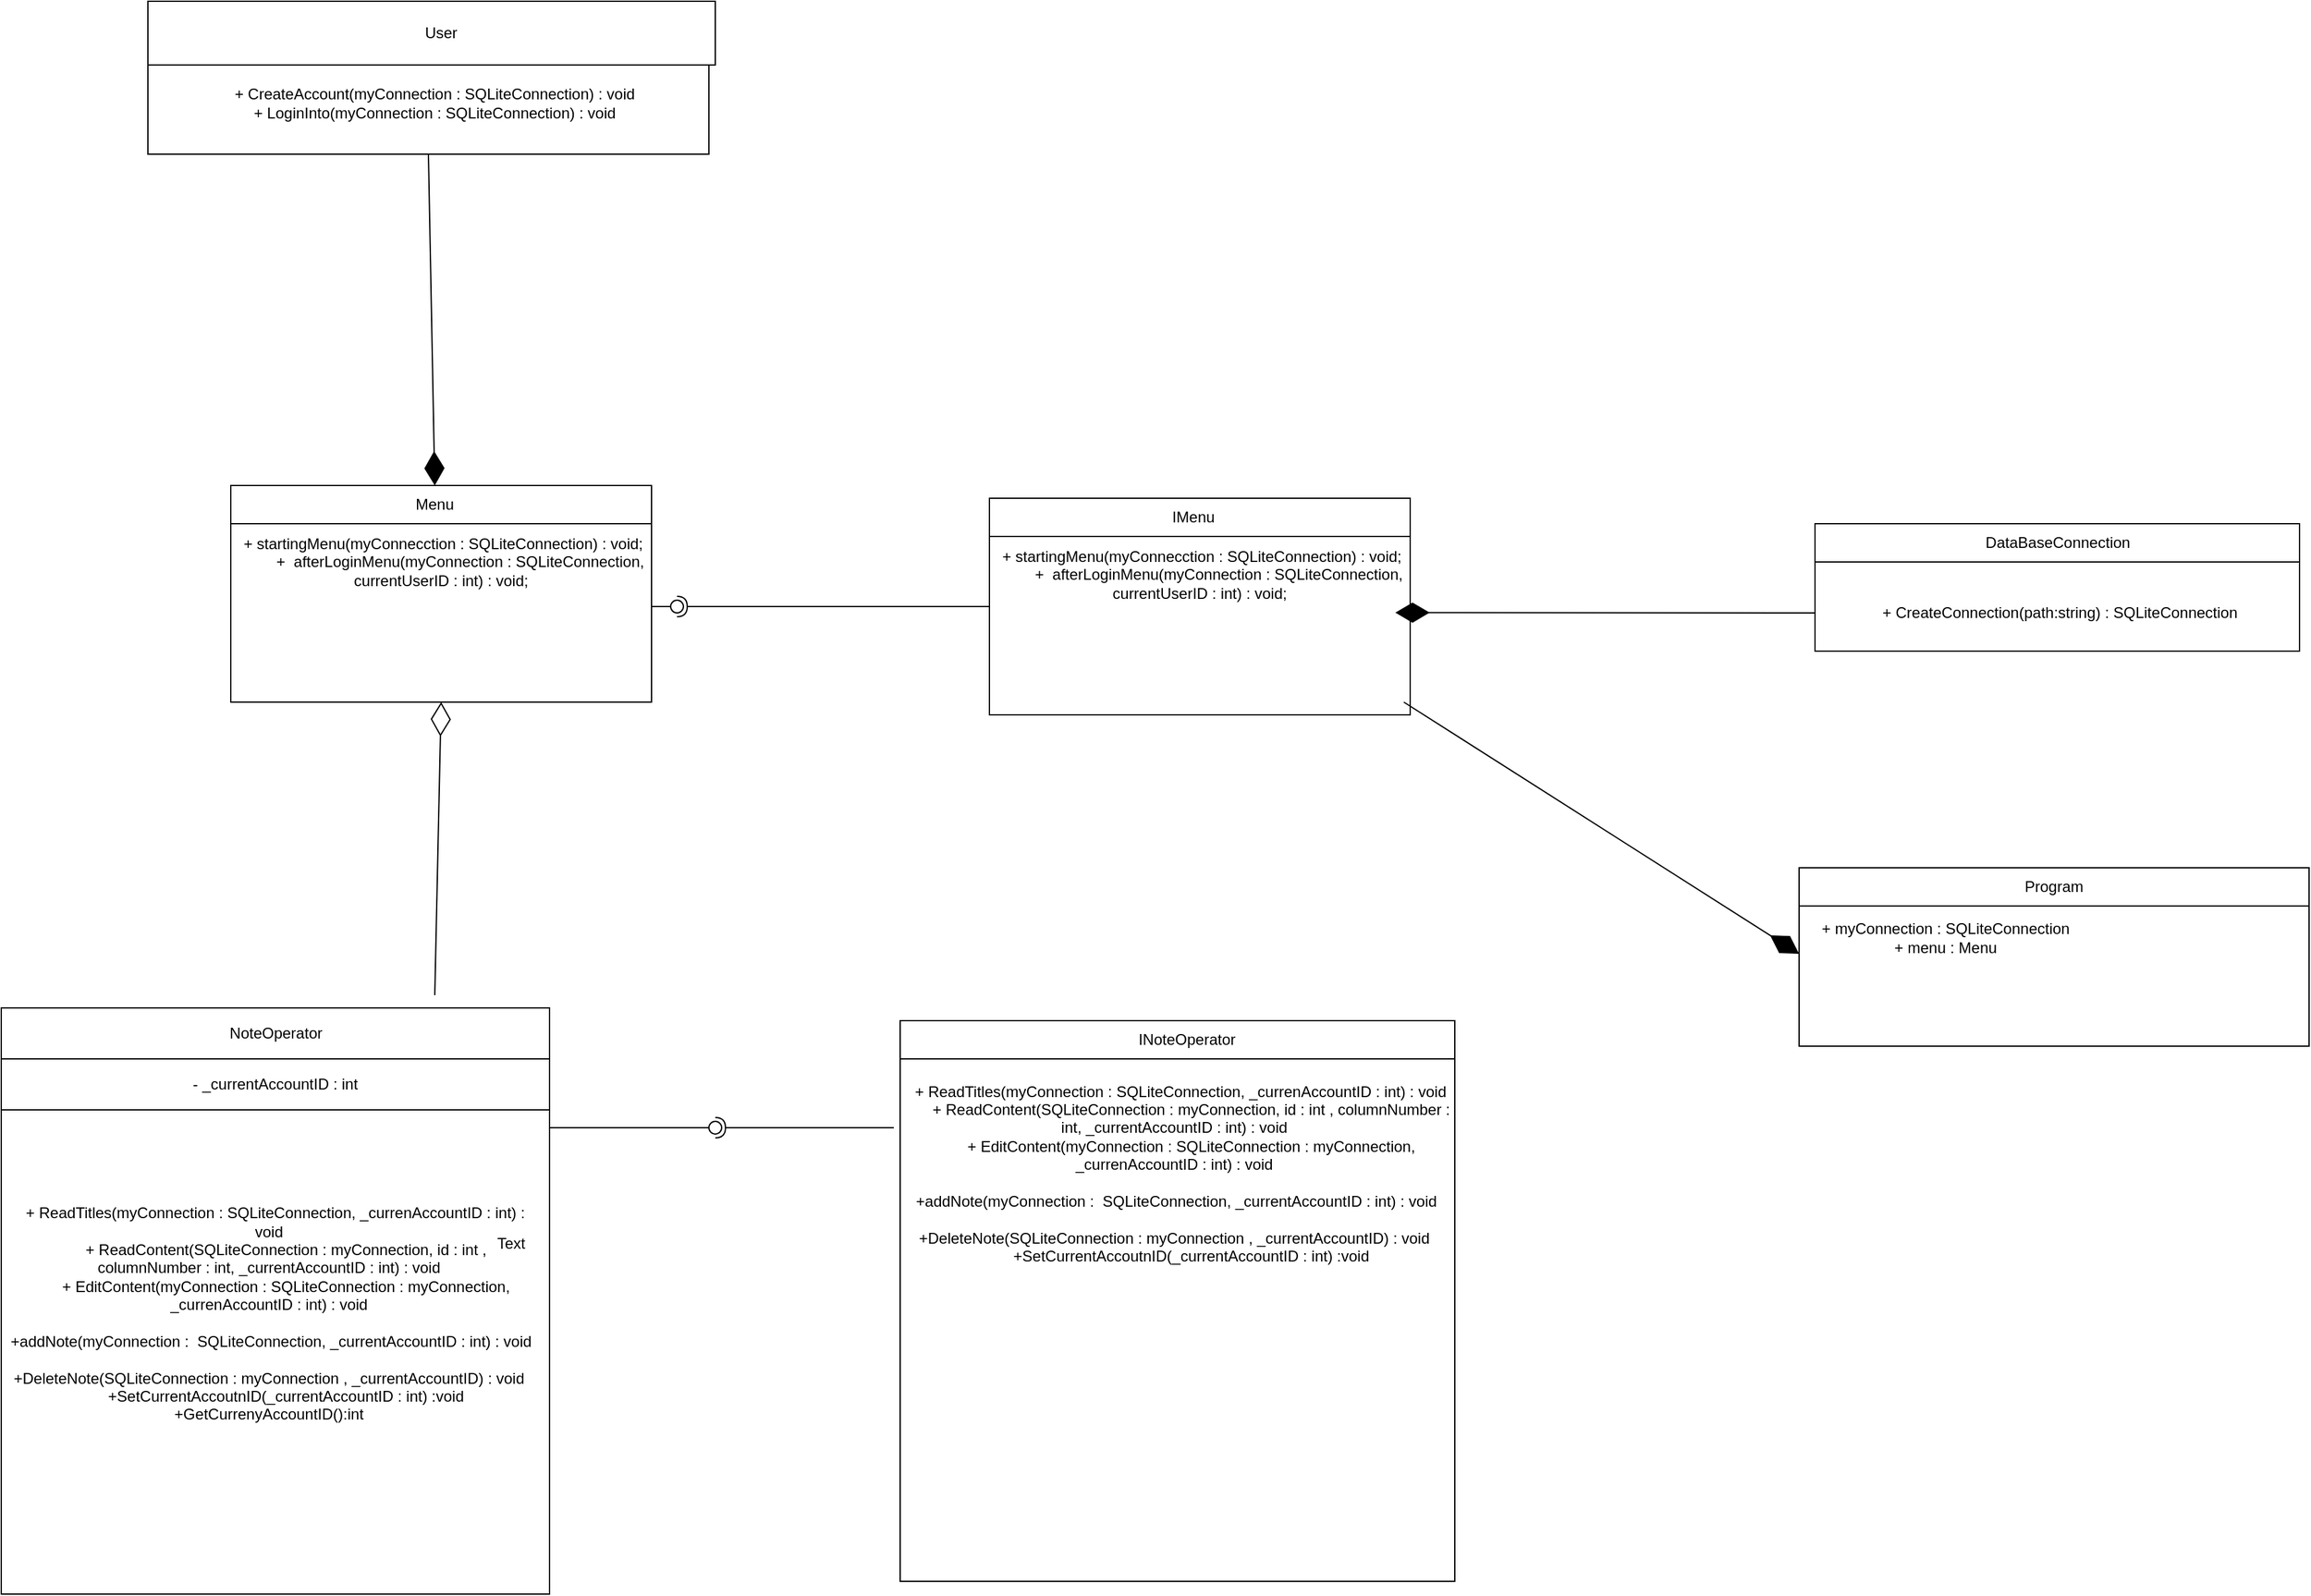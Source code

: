 <mxfile version="20.4.2" type="github">
  <diagram name="Page-1" id="e7e014a7-5840-1c2e-5031-d8a46d1fe8dd">
    <mxGraphModel dx="2069" dy="1688" grid="1" gridSize="10" guides="1" tooltips="1" connect="1" arrows="1" fold="1" page="1" pageScale="1" pageWidth="1169" pageHeight="826" background="none" math="0" shadow="0">
      <root>
        <mxCell id="0" />
        <mxCell id="1" parent="0" />
        <mxCell id="R8lPQVLOUjRNBmfxP-ur-41" value="" style="rounded=0;whiteSpace=wrap;html=1;" vertex="1" parent="1">
          <mxGeometry x="420" y="-40" width="330" height="150" as="geometry" />
        </mxCell>
        <mxCell id="R8lPQVLOUjRNBmfxP-ur-42" value="&amp;nbsp;+ startingMenu(myConnecction : SQLiteConnection) : void;&lt;br&gt;&amp;nbsp; &amp;nbsp; &amp;nbsp; &amp;nbsp; &amp;nbsp;+&amp;nbsp; afterLoginMenu(myConnection : SQLiteConnection, currentUserID : int) : void;" style="text;html=1;strokeColor=none;fillColor=none;align=center;verticalAlign=middle;whiteSpace=wrap;rounded=0;" vertex="1" parent="1">
          <mxGeometry x="420" y="-30" width="330" height="60" as="geometry" />
        </mxCell>
        <mxCell id="R8lPQVLOUjRNBmfxP-ur-43" value="" style="rounded=0;whiteSpace=wrap;html=1;" vertex="1" parent="1">
          <mxGeometry x="420" y="-60" width="330" height="30" as="geometry" />
        </mxCell>
        <mxCell id="R8lPQVLOUjRNBmfxP-ur-44" value="Menu" style="text;html=1;strokeColor=none;fillColor=none;align=center;verticalAlign=middle;whiteSpace=wrap;rounded=0;" vertex="1" parent="1">
          <mxGeometry x="470" y="-60" width="220" height="30" as="geometry" />
        </mxCell>
        <mxCell id="R8lPQVLOUjRNBmfxP-ur-45" value="" style="rounded=0;orthogonalLoop=1;jettySize=auto;html=1;endArrow=none;endFill=0;sketch=0;sourcePerimeterSpacing=0;targetPerimeterSpacing=0;" edge="1" target="R8lPQVLOUjRNBmfxP-ur-47" parent="1">
          <mxGeometry relative="1" as="geometry">
            <mxPoint x="750" y="35" as="sourcePoint" />
          </mxGeometry>
        </mxCell>
        <mxCell id="R8lPQVLOUjRNBmfxP-ur-46" value="" style="rounded=0;orthogonalLoop=1;jettySize=auto;html=1;endArrow=halfCircle;endFill=0;entryX=0.5;entryY=0.5;endSize=6;strokeWidth=1;sketch=0;" edge="1" target="R8lPQVLOUjRNBmfxP-ur-47" parent="1">
          <mxGeometry relative="1" as="geometry">
            <mxPoint x="1020" y="35" as="sourcePoint" />
          </mxGeometry>
        </mxCell>
        <mxCell id="R8lPQVLOUjRNBmfxP-ur-47" value="" style="ellipse;whiteSpace=wrap;html=1;align=center;aspect=fixed;resizable=0;points=[];outlineConnect=0;sketch=0;" vertex="1" parent="1">
          <mxGeometry x="765" y="30" width="10" height="10" as="geometry" />
        </mxCell>
        <mxCell id="R8lPQVLOUjRNBmfxP-ur-48" value="" style="rounded=0;whiteSpace=wrap;html=1;" vertex="1" parent="1">
          <mxGeometry x="1015" y="-30" width="330" height="150" as="geometry" />
        </mxCell>
        <mxCell id="R8lPQVLOUjRNBmfxP-ur-49" value="&amp;nbsp;+ startingMenu(myConnecction : SQLiteConnection) : void;&lt;br&gt;&amp;nbsp; &amp;nbsp; &amp;nbsp; &amp;nbsp; &amp;nbsp;+&amp;nbsp; afterLoginMenu(myConnection : SQLiteConnection, currentUserID : int) : void;" style="text;html=1;strokeColor=none;fillColor=none;align=center;verticalAlign=middle;whiteSpace=wrap;rounded=0;" vertex="1" parent="1">
          <mxGeometry x="1010" y="-20" width="340" height="60" as="geometry" />
        </mxCell>
        <mxCell id="R8lPQVLOUjRNBmfxP-ur-50" value="" style="rounded=0;whiteSpace=wrap;html=1;" vertex="1" parent="1">
          <mxGeometry x="1015" y="-50" width="330" height="30" as="geometry" />
        </mxCell>
        <mxCell id="R8lPQVLOUjRNBmfxP-ur-51" value="IMenu" style="text;html=1;strokeColor=none;fillColor=none;align=center;verticalAlign=middle;whiteSpace=wrap;rounded=0;" vertex="1" parent="1">
          <mxGeometry x="1065" y="-50" width="220" height="30" as="geometry" />
        </mxCell>
        <mxCell id="R8lPQVLOUjRNBmfxP-ur-52" value="" style="html=1;" vertex="1" parent="1">
          <mxGeometry x="240" y="390" width="430" height="420" as="geometry" />
        </mxCell>
        <mxCell id="R8lPQVLOUjRNBmfxP-ur-53" value="NoteOperator" style="html=1;" vertex="1" parent="1">
          <mxGeometry x="240" y="350" width="430" height="40" as="geometry" />
        </mxCell>
        <mxCell id="R8lPQVLOUjRNBmfxP-ur-54" value="" style="rounded=0;whiteSpace=wrap;html=1;" vertex="1" parent="1">
          <mxGeometry x="945" y="380" width="435" height="420" as="geometry" />
        </mxCell>
        <mxCell id="R8lPQVLOUjRNBmfxP-ur-55" value="&lt;div&gt;&amp;nbsp; &amp;nbsp;+ ReadTitles(myConnection : SQLiteConnection, _currenAccountID : int) : void&lt;/div&gt;&lt;div&gt;&amp;nbsp; &amp;nbsp; &amp;nbsp; &amp;nbsp; + ReadContent(SQLiteConnection : myConnection, id : int , columnNumber : int, _currentAccountID : int) : void&lt;/div&gt;&lt;div&gt;&amp;nbsp; &amp;nbsp; &amp;nbsp; &amp;nbsp; + EditContent(myConnection : SQLiteConnection : myConnection, _currenAccountID : int) : void&lt;/div&gt;&lt;div&gt;&amp;nbsp; &amp;nbsp;&amp;nbsp;&lt;/div&gt;&amp;nbsp;+addNote(myConnection :&amp;nbsp; SQLiteConnection, _currentAccountID : int) : void&lt;div&gt;&amp;nbsp; &amp;nbsp; &amp;nbsp; &amp;nbsp;&amp;nbsp;&lt;/div&gt;&lt;div&gt;+DeleteNote(SQLiteConnection : myConnection , _currentAccountID) : void&lt;/div&gt;&lt;div&gt;&amp;nbsp; &amp;nbsp; &amp;nbsp; &amp;nbsp; +SetCurrentAccoutnID(_currentAccountID : int) :void&lt;/div&gt;" style="text;html=1;strokeColor=none;fillColor=none;align=center;verticalAlign=middle;whiteSpace=wrap;rounded=0;" vertex="1" parent="1">
          <mxGeometry x="940" y="350" width="440" height="260" as="geometry" />
        </mxCell>
        <mxCell id="R8lPQVLOUjRNBmfxP-ur-56" value="" style="rounded=0;whiteSpace=wrap;html=1;" vertex="1" parent="1">
          <mxGeometry x="945" y="360" width="435" height="30" as="geometry" />
        </mxCell>
        <mxCell id="R8lPQVLOUjRNBmfxP-ur-57" value="INoteOperator" style="text;html=1;strokeColor=none;fillColor=none;align=center;verticalAlign=middle;whiteSpace=wrap;rounded=0;" vertex="1" parent="1">
          <mxGeometry x="1060" y="360" width="220" height="30" as="geometry" />
        </mxCell>
        <mxCell id="R8lPQVLOUjRNBmfxP-ur-63" value="" style="rounded=0;orthogonalLoop=1;jettySize=auto;html=1;endArrow=none;endFill=0;sketch=0;sourcePerimeterSpacing=0;targetPerimeterSpacing=0;" edge="1" target="R8lPQVLOUjRNBmfxP-ur-65" parent="1">
          <mxGeometry relative="1" as="geometry">
            <mxPoint x="670" y="444" as="sourcePoint" />
          </mxGeometry>
        </mxCell>
        <mxCell id="R8lPQVLOUjRNBmfxP-ur-64" value="" style="rounded=0;orthogonalLoop=1;jettySize=auto;html=1;endArrow=halfCircle;endFill=0;entryX=0.5;entryY=0.5;endSize=6;strokeWidth=1;sketch=0;" edge="1" target="R8lPQVLOUjRNBmfxP-ur-65" parent="1">
          <mxGeometry relative="1" as="geometry">
            <mxPoint x="940" y="444" as="sourcePoint" />
          </mxGeometry>
        </mxCell>
        <mxCell id="R8lPQVLOUjRNBmfxP-ur-65" value="" style="ellipse;whiteSpace=wrap;html=1;align=center;aspect=fixed;resizable=0;points=[];outlineConnect=0;sketch=0;" vertex="1" parent="1">
          <mxGeometry x="795" y="439" width="10" height="10" as="geometry" />
        </mxCell>
        <mxCell id="R8lPQVLOUjRNBmfxP-ur-69" value="&lt;div&gt;&amp;nbsp; &amp;nbsp;+ ReadTitles(myConnection : SQLiteConnection, _currenAccountID : int) : void&lt;/div&gt;&lt;div&gt;&amp;nbsp; &amp;nbsp; &amp;nbsp; &amp;nbsp; + ReadContent(SQLiteConnection : myConnection, id : int , columnNumber : int, _currentAccountID : int) : void&lt;/div&gt;&lt;div&gt;&amp;nbsp; &amp;nbsp; &amp;nbsp; &amp;nbsp; + EditContent(myConnection : SQLiteConnection : myConnection, _currenAccountID : int) : void&lt;/div&gt;&lt;div&gt;&amp;nbsp; &amp;nbsp;&amp;nbsp;&lt;/div&gt;&amp;nbsp;+addNote(myConnection :&amp;nbsp; SQLiteConnection, _currentAccountID : int) : void&lt;div&gt;&amp;nbsp; &amp;nbsp; &amp;nbsp; &amp;nbsp;&amp;nbsp;&lt;/div&gt;&lt;div&gt;+DeleteNote(SQLiteConnection : myConnection , _currentAccountID) : void&lt;/div&gt;&lt;div&gt;&amp;nbsp; &amp;nbsp; &amp;nbsp; &amp;nbsp; +SetCurrentAccoutnID(_currentAccountID : int) :void&lt;/div&gt;&lt;div&gt;+GetCurrenyAccountID():int&lt;/div&gt;" style="text;html=1;strokeColor=none;fillColor=none;align=center;verticalAlign=middle;whiteSpace=wrap;rounded=0;" vertex="1" parent="1">
          <mxGeometry x="240" y="500" width="420" height="180" as="geometry" />
        </mxCell>
        <mxCell id="R8lPQVLOUjRNBmfxP-ur-70" value="- _currentAccountID : int" style="rounded=0;whiteSpace=wrap;html=1;" vertex="1" parent="1">
          <mxGeometry x="240" y="390" width="430" height="40" as="geometry" />
        </mxCell>
        <mxCell id="R8lPQVLOUjRNBmfxP-ur-71" value="Text" style="text;html=1;strokeColor=none;fillColor=none;align=center;verticalAlign=middle;whiteSpace=wrap;rounded=0;" vertex="1" parent="1">
          <mxGeometry x="610" y="520" width="60" height="30" as="geometry" />
        </mxCell>
        <mxCell id="R8lPQVLOUjRNBmfxP-ur-72" value="" style="rounded=0;whiteSpace=wrap;html=1;" vertex="1" parent="1">
          <mxGeometry x="1662.5" y="-30" width="380" height="100" as="geometry" />
        </mxCell>
        <mxCell id="R8lPQVLOUjRNBmfxP-ur-73" value="" style="rounded=0;whiteSpace=wrap;html=1;" vertex="1" parent="1">
          <mxGeometry x="1662.5" y="-30" width="380" height="30" as="geometry" />
        </mxCell>
        <mxCell id="R8lPQVLOUjRNBmfxP-ur-74" value="DataBaseConnection" style="text;html=1;strokeColor=none;fillColor=none;align=center;verticalAlign=middle;whiteSpace=wrap;rounded=0;" vertex="1" parent="1">
          <mxGeometry x="1822.5" y="-30" width="60" height="30" as="geometry" />
        </mxCell>
        <mxCell id="R8lPQVLOUjRNBmfxP-ur-75" value="&amp;nbsp;+ CreateConnection(path:string) : SQLiteConnection" style="text;html=1;strokeColor=none;fillColor=none;align=center;verticalAlign=middle;whiteSpace=wrap;rounded=0;" vertex="1" parent="1">
          <mxGeometry x="1662.5" width="380" height="80" as="geometry" />
        </mxCell>
        <mxCell id="R8lPQVLOUjRNBmfxP-ur-76" value="" style="rounded=0;whiteSpace=wrap;html=1;" vertex="1" parent="1">
          <mxGeometry x="355" y="-440" width="440" height="120" as="geometry" />
        </mxCell>
        <mxCell id="R8lPQVLOUjRNBmfxP-ur-78" value="" style="rounded=0;whiteSpace=wrap;html=1;" vertex="1" parent="1">
          <mxGeometry x="355" y="-440" width="445" height="50" as="geometry" />
        </mxCell>
        <mxCell id="R8lPQVLOUjRNBmfxP-ur-80" value="User" style="text;html=1;strokeColor=none;fillColor=none;align=center;verticalAlign=middle;whiteSpace=wrap;rounded=0;" vertex="1" parent="1">
          <mxGeometry x="555" y="-430" width="60" height="30" as="geometry" />
        </mxCell>
        <mxCell id="R8lPQVLOUjRNBmfxP-ur-82" value="+ CreateAccount(myConnection : SQLiteConnection) : void&lt;br&gt;+ LoginInto(myConnection : SQLiteConnection) : void" style="text;html=1;strokeColor=none;fillColor=none;align=center;verticalAlign=middle;whiteSpace=wrap;rounded=0;" vertex="1" parent="1">
          <mxGeometry x="355" y="-390" width="450" height="60" as="geometry" />
        </mxCell>
        <mxCell id="R8lPQVLOUjRNBmfxP-ur-83" value="" style="rounded=0;whiteSpace=wrap;html=1;" vertex="1" parent="1">
          <mxGeometry x="1650" y="240" width="400" height="140" as="geometry" />
        </mxCell>
        <mxCell id="R8lPQVLOUjRNBmfxP-ur-84" value="" style="rounded=0;whiteSpace=wrap;html=1;" vertex="1" parent="1">
          <mxGeometry x="1650" y="240" width="400" height="30" as="geometry" />
        </mxCell>
        <mxCell id="R8lPQVLOUjRNBmfxP-ur-85" value="Program" style="text;html=1;strokeColor=none;fillColor=none;align=center;verticalAlign=middle;whiteSpace=wrap;rounded=0;" vertex="1" parent="1">
          <mxGeometry x="1820" y="240" width="60" height="30" as="geometry" />
        </mxCell>
        <mxCell id="R8lPQVLOUjRNBmfxP-ur-86" value="+ myConnection : SQLiteConnection&lt;br&gt;+ menu : Menu" style="text;html=1;strokeColor=none;fillColor=none;align=center;verticalAlign=middle;whiteSpace=wrap;rounded=0;" vertex="1" parent="1">
          <mxGeometry x="1650" y="270" width="230" height="50" as="geometry" />
        </mxCell>
        <mxCell id="R8lPQVLOUjRNBmfxP-ur-88" value="" style="endArrow=diamondThin;endFill=0;endSize=24;html=1;rounded=0;entryX=0.5;entryY=1;entryDx=0;entryDy=0;" edge="1" parent="1" target="R8lPQVLOUjRNBmfxP-ur-41">
          <mxGeometry width="160" relative="1" as="geometry">
            <mxPoint x="580" y="340" as="sourcePoint" />
            <mxPoint x="650" y="230" as="targetPoint" />
          </mxGeometry>
        </mxCell>
        <mxCell id="R8lPQVLOUjRNBmfxP-ur-89" value="" style="endArrow=diamondThin;endFill=1;endSize=24;html=1;rounded=0;entryX=0;entryY=0.75;entryDx=0;entryDy=0;" edge="1" parent="1" target="R8lPQVLOUjRNBmfxP-ur-86">
          <mxGeometry width="160" relative="1" as="geometry">
            <mxPoint x="1340" y="110" as="sourcePoint" />
            <mxPoint x="1500" y="120" as="targetPoint" />
          </mxGeometry>
        </mxCell>
        <mxCell id="R8lPQVLOUjRNBmfxP-ur-90" value="" style="endArrow=diamondThin;endFill=1;endSize=24;html=1;rounded=0;entryX=0.5;entryY=0;entryDx=0;entryDy=0;exitX=0.5;exitY=1;exitDx=0;exitDy=0;" edge="1" parent="1" source="R8lPQVLOUjRNBmfxP-ur-76" target="R8lPQVLOUjRNBmfxP-ur-44">
          <mxGeometry width="160" relative="1" as="geometry">
            <mxPoint x="560" y="-300" as="sourcePoint" />
            <mxPoint x="720" y="-300" as="targetPoint" />
          </mxGeometry>
        </mxCell>
        <mxCell id="R8lPQVLOUjRNBmfxP-ur-97" value="" style="endArrow=diamondThin;endFill=1;endSize=24;html=1;rounded=0;exitX=0;exitY=0.5;exitDx=0;exitDy=0;entryX=0.951;entryY=0.996;entryDx=0;entryDy=0;entryPerimeter=0;" edge="1" parent="1" source="R8lPQVLOUjRNBmfxP-ur-75" target="R8lPQVLOUjRNBmfxP-ur-49">
          <mxGeometry width="160" relative="1" as="geometry">
            <mxPoint x="1410" as="sourcePoint" />
            <mxPoint x="1350" y="40" as="targetPoint" />
          </mxGeometry>
        </mxCell>
      </root>
    </mxGraphModel>
  </diagram>
</mxfile>
